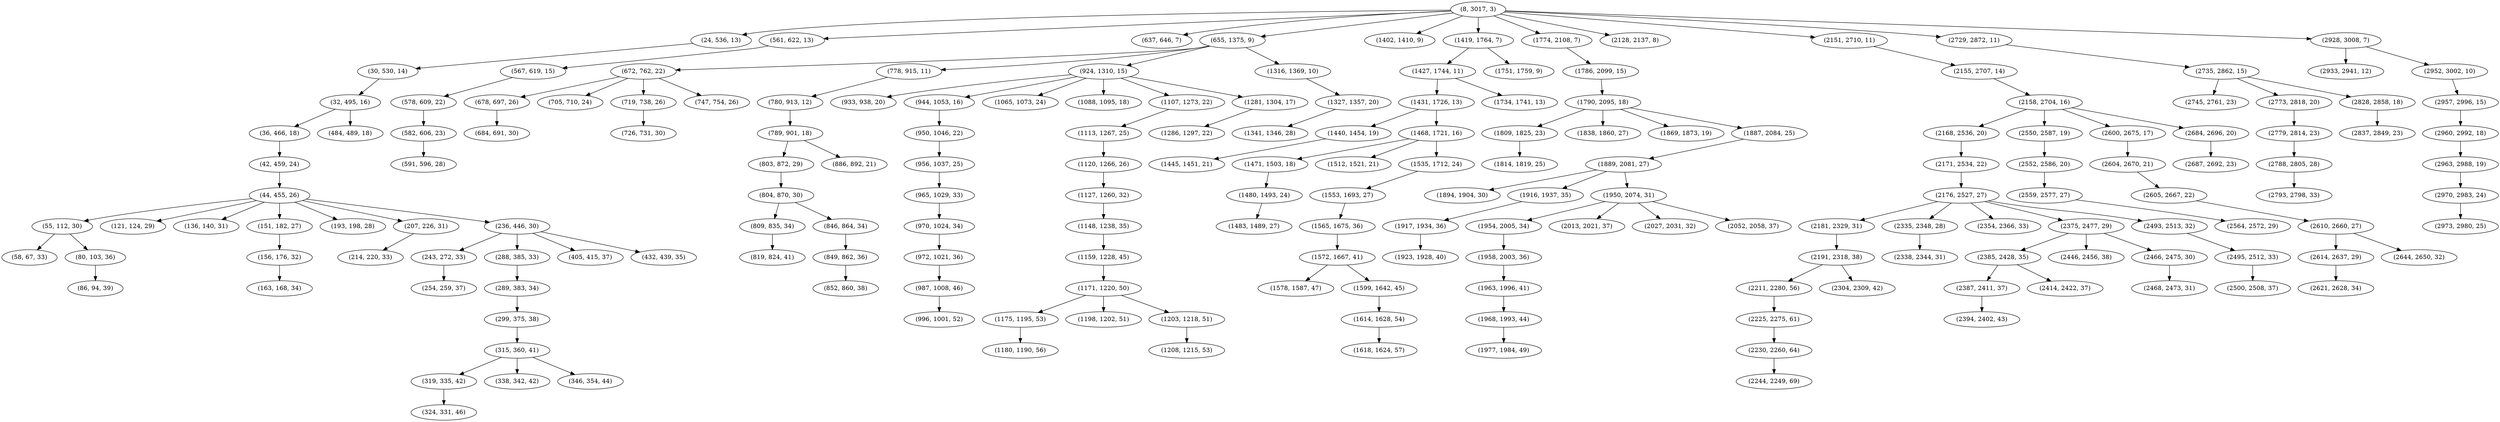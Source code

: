 digraph tree {
    "(8, 3017, 3)";
    "(24, 536, 13)";
    "(30, 530, 14)";
    "(32, 495, 16)";
    "(36, 466, 18)";
    "(42, 459, 24)";
    "(44, 455, 26)";
    "(55, 112, 30)";
    "(58, 67, 33)";
    "(80, 103, 36)";
    "(86, 94, 39)";
    "(121, 124, 29)";
    "(136, 140, 31)";
    "(151, 182, 27)";
    "(156, 176, 32)";
    "(163, 168, 34)";
    "(193, 198, 28)";
    "(207, 226, 31)";
    "(214, 220, 33)";
    "(236, 446, 30)";
    "(243, 272, 33)";
    "(254, 259, 37)";
    "(288, 385, 33)";
    "(289, 383, 34)";
    "(299, 375, 38)";
    "(315, 360, 41)";
    "(319, 335, 42)";
    "(324, 331, 46)";
    "(338, 342, 42)";
    "(346, 354, 44)";
    "(405, 415, 37)";
    "(432, 439, 35)";
    "(484, 489, 18)";
    "(561, 622, 13)";
    "(567, 619, 15)";
    "(578, 609, 22)";
    "(582, 606, 23)";
    "(591, 596, 28)";
    "(637, 646, 7)";
    "(655, 1375, 9)";
    "(672, 762, 22)";
    "(678, 697, 26)";
    "(684, 691, 30)";
    "(705, 710, 24)";
    "(719, 738, 26)";
    "(726, 731, 30)";
    "(747, 754, 26)";
    "(778, 915, 11)";
    "(780, 913, 12)";
    "(789, 901, 18)";
    "(803, 872, 29)";
    "(804, 870, 30)";
    "(809, 835, 34)";
    "(819, 824, 41)";
    "(846, 864, 34)";
    "(849, 862, 36)";
    "(852, 860, 38)";
    "(886, 892, 21)";
    "(924, 1310, 15)";
    "(933, 938, 20)";
    "(944, 1053, 16)";
    "(950, 1046, 22)";
    "(956, 1037, 25)";
    "(965, 1029, 33)";
    "(970, 1024, 34)";
    "(972, 1021, 36)";
    "(987, 1008, 46)";
    "(996, 1001, 52)";
    "(1065, 1073, 24)";
    "(1088, 1095, 18)";
    "(1107, 1273, 22)";
    "(1113, 1267, 25)";
    "(1120, 1266, 26)";
    "(1127, 1260, 32)";
    "(1148, 1238, 35)";
    "(1159, 1228, 45)";
    "(1171, 1220, 50)";
    "(1175, 1195, 53)";
    "(1180, 1190, 56)";
    "(1198, 1202, 51)";
    "(1203, 1218, 51)";
    "(1208, 1215, 53)";
    "(1281, 1304, 17)";
    "(1286, 1297, 22)";
    "(1316, 1369, 10)";
    "(1327, 1357, 20)";
    "(1341, 1346, 28)";
    "(1402, 1410, 9)";
    "(1419, 1764, 7)";
    "(1427, 1744, 11)";
    "(1431, 1726, 13)";
    "(1440, 1454, 19)";
    "(1445, 1451, 21)";
    "(1468, 1721, 16)";
    "(1471, 1503, 18)";
    "(1480, 1493, 24)";
    "(1483, 1489, 27)";
    "(1512, 1521, 21)";
    "(1535, 1712, 24)";
    "(1553, 1693, 27)";
    "(1565, 1675, 36)";
    "(1572, 1667, 41)";
    "(1578, 1587, 47)";
    "(1599, 1642, 45)";
    "(1614, 1628, 54)";
    "(1618, 1624, 57)";
    "(1734, 1741, 13)";
    "(1751, 1759, 9)";
    "(1774, 2108, 7)";
    "(1786, 2099, 15)";
    "(1790, 2095, 18)";
    "(1809, 1825, 23)";
    "(1814, 1819, 25)";
    "(1838, 1860, 27)";
    "(1869, 1873, 19)";
    "(1887, 2084, 25)";
    "(1889, 2081, 27)";
    "(1894, 1904, 30)";
    "(1916, 1937, 35)";
    "(1917, 1934, 36)";
    "(1923, 1928, 40)";
    "(1950, 2074, 31)";
    "(1954, 2005, 34)";
    "(1958, 2003, 36)";
    "(1963, 1996, 41)";
    "(1968, 1993, 44)";
    "(1977, 1984, 49)";
    "(2013, 2021, 37)";
    "(2027, 2031, 32)";
    "(2052, 2058, 37)";
    "(2128, 2137, 8)";
    "(2151, 2710, 11)";
    "(2155, 2707, 14)";
    "(2158, 2704, 16)";
    "(2168, 2536, 20)";
    "(2171, 2534, 22)";
    "(2176, 2527, 27)";
    "(2181, 2329, 31)";
    "(2191, 2318, 38)";
    "(2211, 2280, 56)";
    "(2225, 2275, 61)";
    "(2230, 2260, 64)";
    "(2244, 2249, 69)";
    "(2304, 2309, 42)";
    "(2335, 2348, 28)";
    "(2338, 2344, 31)";
    "(2354, 2366, 33)";
    "(2375, 2477, 29)";
    "(2385, 2428, 35)";
    "(2387, 2411, 37)";
    "(2394, 2402, 43)";
    "(2414, 2422, 37)";
    "(2446, 2456, 38)";
    "(2466, 2475, 30)";
    "(2468, 2473, 31)";
    "(2493, 2513, 32)";
    "(2495, 2512, 33)";
    "(2500, 2508, 37)";
    "(2550, 2587, 19)";
    "(2552, 2586, 20)";
    "(2559, 2577, 27)";
    "(2564, 2572, 29)";
    "(2600, 2675, 17)";
    "(2604, 2670, 21)";
    "(2605, 2667, 22)";
    "(2610, 2660, 27)";
    "(2614, 2637, 29)";
    "(2621, 2628, 34)";
    "(2644, 2650, 32)";
    "(2684, 2696, 20)";
    "(2687, 2692, 23)";
    "(2729, 2872, 11)";
    "(2735, 2862, 15)";
    "(2745, 2761, 23)";
    "(2773, 2818, 20)";
    "(2779, 2814, 23)";
    "(2788, 2805, 28)";
    "(2793, 2798, 33)";
    "(2828, 2858, 18)";
    "(2837, 2849, 23)";
    "(2928, 3008, 7)";
    "(2933, 2941, 12)";
    "(2952, 3002, 10)";
    "(2957, 2996, 15)";
    "(2960, 2992, 18)";
    "(2963, 2988, 19)";
    "(2970, 2983, 24)";
    "(2973, 2980, 25)";
    "(8, 3017, 3)" -> "(24, 536, 13)";
    "(8, 3017, 3)" -> "(561, 622, 13)";
    "(8, 3017, 3)" -> "(637, 646, 7)";
    "(8, 3017, 3)" -> "(655, 1375, 9)";
    "(8, 3017, 3)" -> "(1402, 1410, 9)";
    "(8, 3017, 3)" -> "(1419, 1764, 7)";
    "(8, 3017, 3)" -> "(1774, 2108, 7)";
    "(8, 3017, 3)" -> "(2128, 2137, 8)";
    "(8, 3017, 3)" -> "(2151, 2710, 11)";
    "(8, 3017, 3)" -> "(2729, 2872, 11)";
    "(8, 3017, 3)" -> "(2928, 3008, 7)";
    "(24, 536, 13)" -> "(30, 530, 14)";
    "(30, 530, 14)" -> "(32, 495, 16)";
    "(32, 495, 16)" -> "(36, 466, 18)";
    "(32, 495, 16)" -> "(484, 489, 18)";
    "(36, 466, 18)" -> "(42, 459, 24)";
    "(42, 459, 24)" -> "(44, 455, 26)";
    "(44, 455, 26)" -> "(55, 112, 30)";
    "(44, 455, 26)" -> "(121, 124, 29)";
    "(44, 455, 26)" -> "(136, 140, 31)";
    "(44, 455, 26)" -> "(151, 182, 27)";
    "(44, 455, 26)" -> "(193, 198, 28)";
    "(44, 455, 26)" -> "(207, 226, 31)";
    "(44, 455, 26)" -> "(236, 446, 30)";
    "(55, 112, 30)" -> "(58, 67, 33)";
    "(55, 112, 30)" -> "(80, 103, 36)";
    "(80, 103, 36)" -> "(86, 94, 39)";
    "(151, 182, 27)" -> "(156, 176, 32)";
    "(156, 176, 32)" -> "(163, 168, 34)";
    "(207, 226, 31)" -> "(214, 220, 33)";
    "(236, 446, 30)" -> "(243, 272, 33)";
    "(236, 446, 30)" -> "(288, 385, 33)";
    "(236, 446, 30)" -> "(405, 415, 37)";
    "(236, 446, 30)" -> "(432, 439, 35)";
    "(243, 272, 33)" -> "(254, 259, 37)";
    "(288, 385, 33)" -> "(289, 383, 34)";
    "(289, 383, 34)" -> "(299, 375, 38)";
    "(299, 375, 38)" -> "(315, 360, 41)";
    "(315, 360, 41)" -> "(319, 335, 42)";
    "(315, 360, 41)" -> "(338, 342, 42)";
    "(315, 360, 41)" -> "(346, 354, 44)";
    "(319, 335, 42)" -> "(324, 331, 46)";
    "(561, 622, 13)" -> "(567, 619, 15)";
    "(567, 619, 15)" -> "(578, 609, 22)";
    "(578, 609, 22)" -> "(582, 606, 23)";
    "(582, 606, 23)" -> "(591, 596, 28)";
    "(655, 1375, 9)" -> "(672, 762, 22)";
    "(655, 1375, 9)" -> "(778, 915, 11)";
    "(655, 1375, 9)" -> "(924, 1310, 15)";
    "(655, 1375, 9)" -> "(1316, 1369, 10)";
    "(672, 762, 22)" -> "(678, 697, 26)";
    "(672, 762, 22)" -> "(705, 710, 24)";
    "(672, 762, 22)" -> "(719, 738, 26)";
    "(672, 762, 22)" -> "(747, 754, 26)";
    "(678, 697, 26)" -> "(684, 691, 30)";
    "(719, 738, 26)" -> "(726, 731, 30)";
    "(778, 915, 11)" -> "(780, 913, 12)";
    "(780, 913, 12)" -> "(789, 901, 18)";
    "(789, 901, 18)" -> "(803, 872, 29)";
    "(789, 901, 18)" -> "(886, 892, 21)";
    "(803, 872, 29)" -> "(804, 870, 30)";
    "(804, 870, 30)" -> "(809, 835, 34)";
    "(804, 870, 30)" -> "(846, 864, 34)";
    "(809, 835, 34)" -> "(819, 824, 41)";
    "(846, 864, 34)" -> "(849, 862, 36)";
    "(849, 862, 36)" -> "(852, 860, 38)";
    "(924, 1310, 15)" -> "(933, 938, 20)";
    "(924, 1310, 15)" -> "(944, 1053, 16)";
    "(924, 1310, 15)" -> "(1065, 1073, 24)";
    "(924, 1310, 15)" -> "(1088, 1095, 18)";
    "(924, 1310, 15)" -> "(1107, 1273, 22)";
    "(924, 1310, 15)" -> "(1281, 1304, 17)";
    "(944, 1053, 16)" -> "(950, 1046, 22)";
    "(950, 1046, 22)" -> "(956, 1037, 25)";
    "(956, 1037, 25)" -> "(965, 1029, 33)";
    "(965, 1029, 33)" -> "(970, 1024, 34)";
    "(970, 1024, 34)" -> "(972, 1021, 36)";
    "(972, 1021, 36)" -> "(987, 1008, 46)";
    "(987, 1008, 46)" -> "(996, 1001, 52)";
    "(1107, 1273, 22)" -> "(1113, 1267, 25)";
    "(1113, 1267, 25)" -> "(1120, 1266, 26)";
    "(1120, 1266, 26)" -> "(1127, 1260, 32)";
    "(1127, 1260, 32)" -> "(1148, 1238, 35)";
    "(1148, 1238, 35)" -> "(1159, 1228, 45)";
    "(1159, 1228, 45)" -> "(1171, 1220, 50)";
    "(1171, 1220, 50)" -> "(1175, 1195, 53)";
    "(1171, 1220, 50)" -> "(1198, 1202, 51)";
    "(1171, 1220, 50)" -> "(1203, 1218, 51)";
    "(1175, 1195, 53)" -> "(1180, 1190, 56)";
    "(1203, 1218, 51)" -> "(1208, 1215, 53)";
    "(1281, 1304, 17)" -> "(1286, 1297, 22)";
    "(1316, 1369, 10)" -> "(1327, 1357, 20)";
    "(1327, 1357, 20)" -> "(1341, 1346, 28)";
    "(1419, 1764, 7)" -> "(1427, 1744, 11)";
    "(1419, 1764, 7)" -> "(1751, 1759, 9)";
    "(1427, 1744, 11)" -> "(1431, 1726, 13)";
    "(1427, 1744, 11)" -> "(1734, 1741, 13)";
    "(1431, 1726, 13)" -> "(1440, 1454, 19)";
    "(1431, 1726, 13)" -> "(1468, 1721, 16)";
    "(1440, 1454, 19)" -> "(1445, 1451, 21)";
    "(1468, 1721, 16)" -> "(1471, 1503, 18)";
    "(1468, 1721, 16)" -> "(1512, 1521, 21)";
    "(1468, 1721, 16)" -> "(1535, 1712, 24)";
    "(1471, 1503, 18)" -> "(1480, 1493, 24)";
    "(1480, 1493, 24)" -> "(1483, 1489, 27)";
    "(1535, 1712, 24)" -> "(1553, 1693, 27)";
    "(1553, 1693, 27)" -> "(1565, 1675, 36)";
    "(1565, 1675, 36)" -> "(1572, 1667, 41)";
    "(1572, 1667, 41)" -> "(1578, 1587, 47)";
    "(1572, 1667, 41)" -> "(1599, 1642, 45)";
    "(1599, 1642, 45)" -> "(1614, 1628, 54)";
    "(1614, 1628, 54)" -> "(1618, 1624, 57)";
    "(1774, 2108, 7)" -> "(1786, 2099, 15)";
    "(1786, 2099, 15)" -> "(1790, 2095, 18)";
    "(1790, 2095, 18)" -> "(1809, 1825, 23)";
    "(1790, 2095, 18)" -> "(1838, 1860, 27)";
    "(1790, 2095, 18)" -> "(1869, 1873, 19)";
    "(1790, 2095, 18)" -> "(1887, 2084, 25)";
    "(1809, 1825, 23)" -> "(1814, 1819, 25)";
    "(1887, 2084, 25)" -> "(1889, 2081, 27)";
    "(1889, 2081, 27)" -> "(1894, 1904, 30)";
    "(1889, 2081, 27)" -> "(1916, 1937, 35)";
    "(1889, 2081, 27)" -> "(1950, 2074, 31)";
    "(1916, 1937, 35)" -> "(1917, 1934, 36)";
    "(1917, 1934, 36)" -> "(1923, 1928, 40)";
    "(1950, 2074, 31)" -> "(1954, 2005, 34)";
    "(1950, 2074, 31)" -> "(2013, 2021, 37)";
    "(1950, 2074, 31)" -> "(2027, 2031, 32)";
    "(1950, 2074, 31)" -> "(2052, 2058, 37)";
    "(1954, 2005, 34)" -> "(1958, 2003, 36)";
    "(1958, 2003, 36)" -> "(1963, 1996, 41)";
    "(1963, 1996, 41)" -> "(1968, 1993, 44)";
    "(1968, 1993, 44)" -> "(1977, 1984, 49)";
    "(2151, 2710, 11)" -> "(2155, 2707, 14)";
    "(2155, 2707, 14)" -> "(2158, 2704, 16)";
    "(2158, 2704, 16)" -> "(2168, 2536, 20)";
    "(2158, 2704, 16)" -> "(2550, 2587, 19)";
    "(2158, 2704, 16)" -> "(2600, 2675, 17)";
    "(2158, 2704, 16)" -> "(2684, 2696, 20)";
    "(2168, 2536, 20)" -> "(2171, 2534, 22)";
    "(2171, 2534, 22)" -> "(2176, 2527, 27)";
    "(2176, 2527, 27)" -> "(2181, 2329, 31)";
    "(2176, 2527, 27)" -> "(2335, 2348, 28)";
    "(2176, 2527, 27)" -> "(2354, 2366, 33)";
    "(2176, 2527, 27)" -> "(2375, 2477, 29)";
    "(2176, 2527, 27)" -> "(2493, 2513, 32)";
    "(2181, 2329, 31)" -> "(2191, 2318, 38)";
    "(2191, 2318, 38)" -> "(2211, 2280, 56)";
    "(2191, 2318, 38)" -> "(2304, 2309, 42)";
    "(2211, 2280, 56)" -> "(2225, 2275, 61)";
    "(2225, 2275, 61)" -> "(2230, 2260, 64)";
    "(2230, 2260, 64)" -> "(2244, 2249, 69)";
    "(2335, 2348, 28)" -> "(2338, 2344, 31)";
    "(2375, 2477, 29)" -> "(2385, 2428, 35)";
    "(2375, 2477, 29)" -> "(2446, 2456, 38)";
    "(2375, 2477, 29)" -> "(2466, 2475, 30)";
    "(2385, 2428, 35)" -> "(2387, 2411, 37)";
    "(2385, 2428, 35)" -> "(2414, 2422, 37)";
    "(2387, 2411, 37)" -> "(2394, 2402, 43)";
    "(2466, 2475, 30)" -> "(2468, 2473, 31)";
    "(2493, 2513, 32)" -> "(2495, 2512, 33)";
    "(2495, 2512, 33)" -> "(2500, 2508, 37)";
    "(2550, 2587, 19)" -> "(2552, 2586, 20)";
    "(2552, 2586, 20)" -> "(2559, 2577, 27)";
    "(2559, 2577, 27)" -> "(2564, 2572, 29)";
    "(2600, 2675, 17)" -> "(2604, 2670, 21)";
    "(2604, 2670, 21)" -> "(2605, 2667, 22)";
    "(2605, 2667, 22)" -> "(2610, 2660, 27)";
    "(2610, 2660, 27)" -> "(2614, 2637, 29)";
    "(2610, 2660, 27)" -> "(2644, 2650, 32)";
    "(2614, 2637, 29)" -> "(2621, 2628, 34)";
    "(2684, 2696, 20)" -> "(2687, 2692, 23)";
    "(2729, 2872, 11)" -> "(2735, 2862, 15)";
    "(2735, 2862, 15)" -> "(2745, 2761, 23)";
    "(2735, 2862, 15)" -> "(2773, 2818, 20)";
    "(2735, 2862, 15)" -> "(2828, 2858, 18)";
    "(2773, 2818, 20)" -> "(2779, 2814, 23)";
    "(2779, 2814, 23)" -> "(2788, 2805, 28)";
    "(2788, 2805, 28)" -> "(2793, 2798, 33)";
    "(2828, 2858, 18)" -> "(2837, 2849, 23)";
    "(2928, 3008, 7)" -> "(2933, 2941, 12)";
    "(2928, 3008, 7)" -> "(2952, 3002, 10)";
    "(2952, 3002, 10)" -> "(2957, 2996, 15)";
    "(2957, 2996, 15)" -> "(2960, 2992, 18)";
    "(2960, 2992, 18)" -> "(2963, 2988, 19)";
    "(2963, 2988, 19)" -> "(2970, 2983, 24)";
    "(2970, 2983, 24)" -> "(2973, 2980, 25)";
}
